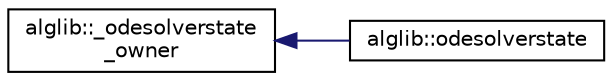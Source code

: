 digraph "Graphical Class Hierarchy"
{
  edge [fontname="Helvetica",fontsize="10",labelfontname="Helvetica",labelfontsize="10"];
  node [fontname="Helvetica",fontsize="10",shape=record];
  rankdir="LR";
  Node0 [label="alglib::_odesolverstate\l_owner",height=0.2,width=0.4,color="black", fillcolor="white", style="filled",URL="$classalglib_1_1__odesolverstate__owner.html"];
  Node0 -> Node1 [dir="back",color="midnightblue",fontsize="10",style="solid",fontname="Helvetica"];
  Node1 [label="alglib::odesolverstate",height=0.2,width=0.4,color="black", fillcolor="white", style="filled",URL="$classalglib_1_1odesolverstate.html"];
}
